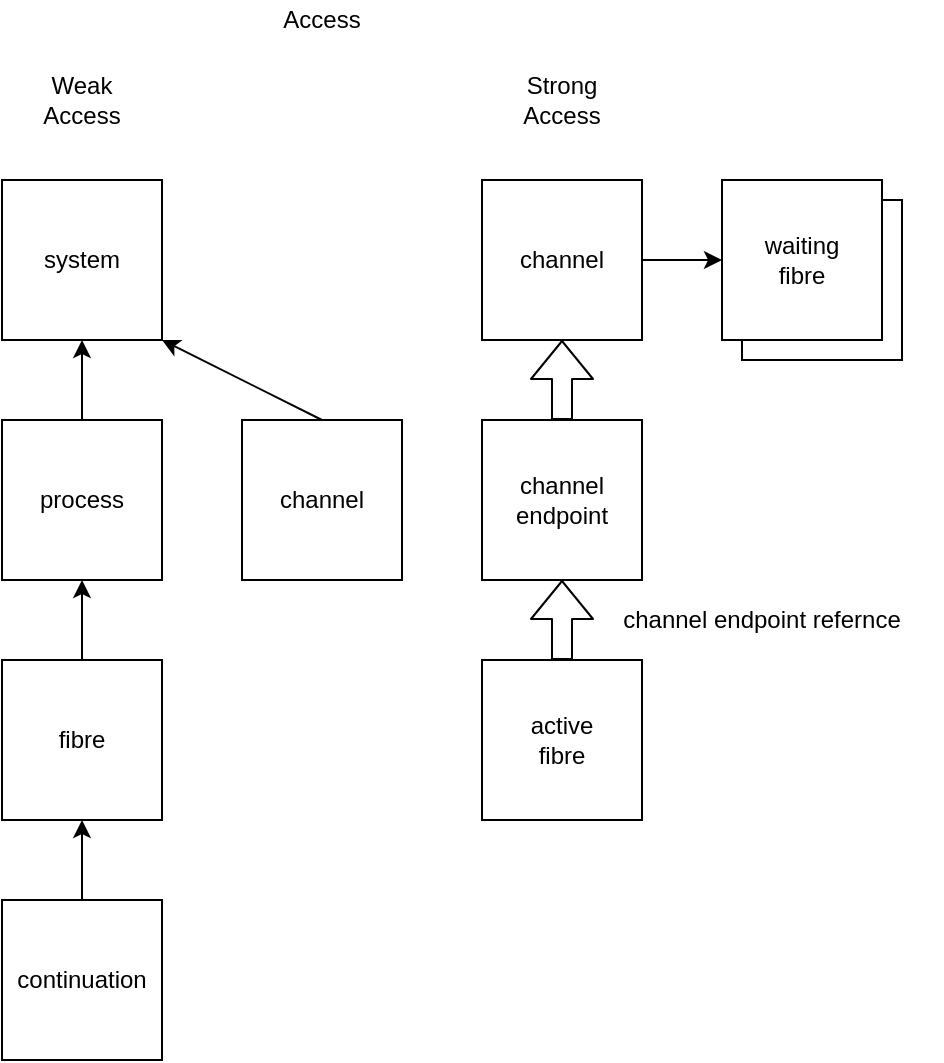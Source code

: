 <mxfile version="14.8.0" type="device"><diagram id="80aXFjYygdDGV8Yz_dW0" name="Page-1"><mxGraphModel dx="884" dy="522" grid="1" gridSize="10" guides="1" tooltips="1" connect="1" arrows="1" fold="1" page="1" pageScale="1" pageWidth="827" pageHeight="1169" math="0" shadow="0"><root><mxCell id="0"/><mxCell id="1" parent="0"/><mxCell id="pdJhzo0wbBTjnM7zmEHI-31" value="" style="whiteSpace=wrap;html=1;aspect=fixed;" vertex="1" parent="1"><mxGeometry x="490" y="130" width="80" height="80" as="geometry"/></mxCell><mxCell id="pdJhzo0wbBTjnM7zmEHI-1" value="" style="whiteSpace=wrap;html=1;aspect=fixed;" vertex="1" parent="1"><mxGeometry x="120" y="120" width="80" height="80" as="geometry"/></mxCell><mxCell id="pdJhzo0wbBTjnM7zmEHI-2" value="Weak Access&lt;br&gt;" style="text;html=1;strokeColor=none;fillColor=none;align=center;verticalAlign=middle;whiteSpace=wrap;rounded=0;" vertex="1" parent="1"><mxGeometry x="140" y="70" width="40" height="20" as="geometry"/></mxCell><mxCell id="pdJhzo0wbBTjnM7zmEHI-3" value="" style="whiteSpace=wrap;html=1;aspect=fixed;" vertex="1" parent="1"><mxGeometry x="120" y="240" width="80" height="80" as="geometry"/></mxCell><mxCell id="pdJhzo0wbBTjnM7zmEHI-4" value="" style="whiteSpace=wrap;html=1;aspect=fixed;" vertex="1" parent="1"><mxGeometry x="120" y="360" width="80" height="80" as="geometry"/></mxCell><mxCell id="pdJhzo0wbBTjnM7zmEHI-5" value="" style="whiteSpace=wrap;html=1;aspect=fixed;" vertex="1" parent="1"><mxGeometry x="120" y="480" width="80" height="80" as="geometry"/></mxCell><mxCell id="pdJhzo0wbBTjnM7zmEHI-6" value="system" style="text;html=1;strokeColor=none;fillColor=none;align=center;verticalAlign=middle;whiteSpace=wrap;rounded=0;" vertex="1" parent="1"><mxGeometry x="140" y="150" width="40" height="20" as="geometry"/></mxCell><mxCell id="pdJhzo0wbBTjnM7zmEHI-7" value="process" style="text;html=1;strokeColor=none;fillColor=none;align=center;verticalAlign=middle;whiteSpace=wrap;rounded=0;" vertex="1" parent="1"><mxGeometry x="140" y="270" width="40" height="20" as="geometry"/></mxCell><mxCell id="pdJhzo0wbBTjnM7zmEHI-8" value="fibre" style="text;html=1;strokeColor=none;fillColor=none;align=center;verticalAlign=middle;whiteSpace=wrap;rounded=0;" vertex="1" parent="1"><mxGeometry x="140" y="390" width="40" height="20" as="geometry"/></mxCell><mxCell id="pdJhzo0wbBTjnM7zmEHI-10" value="continuation" style="text;html=1;strokeColor=none;fillColor=none;align=center;verticalAlign=middle;whiteSpace=wrap;rounded=0;" vertex="1" parent="1"><mxGeometry x="140" y="510" width="40" height="20" as="geometry"/></mxCell><mxCell id="pdJhzo0wbBTjnM7zmEHI-11" value="" style="endArrow=classic;html=1;exitX=0.5;exitY=0;exitDx=0;exitDy=0;entryX=0.5;entryY=1;entryDx=0;entryDy=0;" edge="1" parent="1" source="pdJhzo0wbBTjnM7zmEHI-3" target="pdJhzo0wbBTjnM7zmEHI-1"><mxGeometry width="50" height="50" relative="1" as="geometry"><mxPoint x="390" y="360" as="sourcePoint"/><mxPoint x="160" y="210" as="targetPoint"/></mxGeometry></mxCell><mxCell id="pdJhzo0wbBTjnM7zmEHI-12" value="" style="endArrow=classic;html=1;entryX=0.5;entryY=1;entryDx=0;entryDy=0;exitX=0.5;exitY=0;exitDx=0;exitDy=0;" edge="1" parent="1" source="pdJhzo0wbBTjnM7zmEHI-4" target="pdJhzo0wbBTjnM7zmEHI-3"><mxGeometry width="50" height="50" relative="1" as="geometry"><mxPoint x="390" y="360" as="sourcePoint"/><mxPoint x="440" y="310" as="targetPoint"/></mxGeometry></mxCell><mxCell id="pdJhzo0wbBTjnM7zmEHI-13" value="" style="endArrow=classic;html=1;entryX=0.5;entryY=1;entryDx=0;entryDy=0;exitX=0.5;exitY=0;exitDx=0;exitDy=0;" edge="1" parent="1" source="pdJhzo0wbBTjnM7zmEHI-5" target="pdJhzo0wbBTjnM7zmEHI-4"><mxGeometry width="50" height="50" relative="1" as="geometry"><mxPoint x="390" y="360" as="sourcePoint"/><mxPoint x="430" y="450" as="targetPoint"/></mxGeometry></mxCell><mxCell id="pdJhzo0wbBTjnM7zmEHI-14" value="Strong Access" style="text;html=1;strokeColor=none;fillColor=none;align=center;verticalAlign=middle;whiteSpace=wrap;rounded=0;" vertex="1" parent="1"><mxGeometry x="380" y="70" width="40" height="20" as="geometry"/></mxCell><mxCell id="pdJhzo0wbBTjnM7zmEHI-15" value="" style="whiteSpace=wrap;html=1;aspect=fixed;" vertex="1" parent="1"><mxGeometry x="360" y="120" width="80" height="80" as="geometry"/></mxCell><mxCell id="pdJhzo0wbBTjnM7zmEHI-16" value="channel" style="text;html=1;strokeColor=none;fillColor=none;align=center;verticalAlign=middle;whiteSpace=wrap;rounded=0;" vertex="1" parent="1"><mxGeometry x="380" y="150" width="40" height="20" as="geometry"/></mxCell><mxCell id="pdJhzo0wbBTjnM7zmEHI-17" value="" style="whiteSpace=wrap;html=1;aspect=fixed;" vertex="1" parent="1"><mxGeometry x="480" y="120" width="80" height="80" as="geometry"/></mxCell><mxCell id="pdJhzo0wbBTjnM7zmEHI-18" value="waiting&lt;br&gt;fibre" style="text;html=1;strokeColor=none;fillColor=none;align=center;verticalAlign=middle;whiteSpace=wrap;rounded=0;" vertex="1" parent="1"><mxGeometry x="500" y="150" width="40" height="20" as="geometry"/></mxCell><mxCell id="pdJhzo0wbBTjnM7zmEHI-19" value="" style="whiteSpace=wrap;html=1;aspect=fixed;" vertex="1" parent="1"><mxGeometry x="240" y="240" width="80" height="80" as="geometry"/></mxCell><mxCell id="pdJhzo0wbBTjnM7zmEHI-20" value="channel" style="text;html=1;strokeColor=none;fillColor=none;align=center;verticalAlign=middle;whiteSpace=wrap;rounded=0;" vertex="1" parent="1"><mxGeometry x="260" y="270" width="40" height="20" as="geometry"/></mxCell><mxCell id="pdJhzo0wbBTjnM7zmEHI-21" value="" style="endArrow=classic;html=1;exitX=0.5;exitY=0;exitDx=0;exitDy=0;entryX=1;entryY=1;entryDx=0;entryDy=0;" edge="1" parent="1" source="pdJhzo0wbBTjnM7zmEHI-19" target="pdJhzo0wbBTjnM7zmEHI-1"><mxGeometry width="50" height="50" relative="1" as="geometry"><mxPoint x="390" y="350" as="sourcePoint"/><mxPoint x="440" y="300" as="targetPoint"/></mxGeometry></mxCell><mxCell id="pdJhzo0wbBTjnM7zmEHI-22" value="" style="whiteSpace=wrap;html=1;aspect=fixed;" vertex="1" parent="1"><mxGeometry x="360" y="240" width="80" height="80" as="geometry"/></mxCell><mxCell id="pdJhzo0wbBTjnM7zmEHI-23" value="channel&lt;br&gt;endpoint" style="text;html=1;strokeColor=none;fillColor=none;align=center;verticalAlign=middle;whiteSpace=wrap;rounded=0;" vertex="1" parent="1"><mxGeometry x="380" y="270" width="40" height="20" as="geometry"/></mxCell><mxCell id="pdJhzo0wbBTjnM7zmEHI-24" value="" style="whiteSpace=wrap;html=1;aspect=fixed;" vertex="1" parent="1"><mxGeometry x="360" y="360" width="80" height="80" as="geometry"/></mxCell><mxCell id="pdJhzo0wbBTjnM7zmEHI-25" value="active&lt;br&gt;fibre" style="text;html=1;strokeColor=none;fillColor=none;align=center;verticalAlign=middle;whiteSpace=wrap;rounded=0;" vertex="1" parent="1"><mxGeometry x="380" y="390" width="40" height="20" as="geometry"/></mxCell><mxCell id="pdJhzo0wbBTjnM7zmEHI-26" value="" style="shape=flexArrow;endArrow=classic;html=1;exitX=0.5;exitY=0;exitDx=0;exitDy=0;entryX=0.5;entryY=1;entryDx=0;entryDy=0;" edge="1" parent="1" source="pdJhzo0wbBTjnM7zmEHI-24" target="pdJhzo0wbBTjnM7zmEHI-22"><mxGeometry width="50" height="50" relative="1" as="geometry"><mxPoint x="390" y="340" as="sourcePoint"/><mxPoint x="440" y="290" as="targetPoint"/></mxGeometry></mxCell><mxCell id="pdJhzo0wbBTjnM7zmEHI-27" value="" style="shape=flexArrow;endArrow=classic;html=1;entryX=0.5;entryY=1;entryDx=0;entryDy=0;" edge="1" parent="1" target="pdJhzo0wbBTjnM7zmEHI-15"><mxGeometry width="50" height="50" relative="1" as="geometry"><mxPoint x="400" y="240" as="sourcePoint"/><mxPoint x="440" y="290" as="targetPoint"/></mxGeometry></mxCell><mxCell id="pdJhzo0wbBTjnM7zmEHI-30" value="" style="endArrow=classic;html=1;entryX=0;entryY=0.5;entryDx=0;entryDy=0;exitX=1;exitY=0.5;exitDx=0;exitDy=0;" edge="1" parent="1" source="pdJhzo0wbBTjnM7zmEHI-15" target="pdJhzo0wbBTjnM7zmEHI-17"><mxGeometry width="50" height="50" relative="1" as="geometry"><mxPoint x="540" y="360" as="sourcePoint"/><mxPoint x="440" y="290" as="targetPoint"/></mxGeometry></mxCell><mxCell id="pdJhzo0wbBTjnM7zmEHI-32" value="Access" style="text;html=1;strokeColor=none;fillColor=none;align=center;verticalAlign=middle;whiteSpace=wrap;rounded=0;" vertex="1" parent="1"><mxGeometry x="260" y="30" width="40" height="20" as="geometry"/></mxCell><mxCell id="pdJhzo0wbBTjnM7zmEHI-33" value="channel endpoint refernce&lt;br&gt;" style="text;html=1;strokeColor=none;fillColor=none;align=center;verticalAlign=middle;whiteSpace=wrap;rounded=0;" vertex="1" parent="1"><mxGeometry x="410" y="330" width="180" height="20" as="geometry"/></mxCell></root></mxGraphModel></diagram></mxfile>